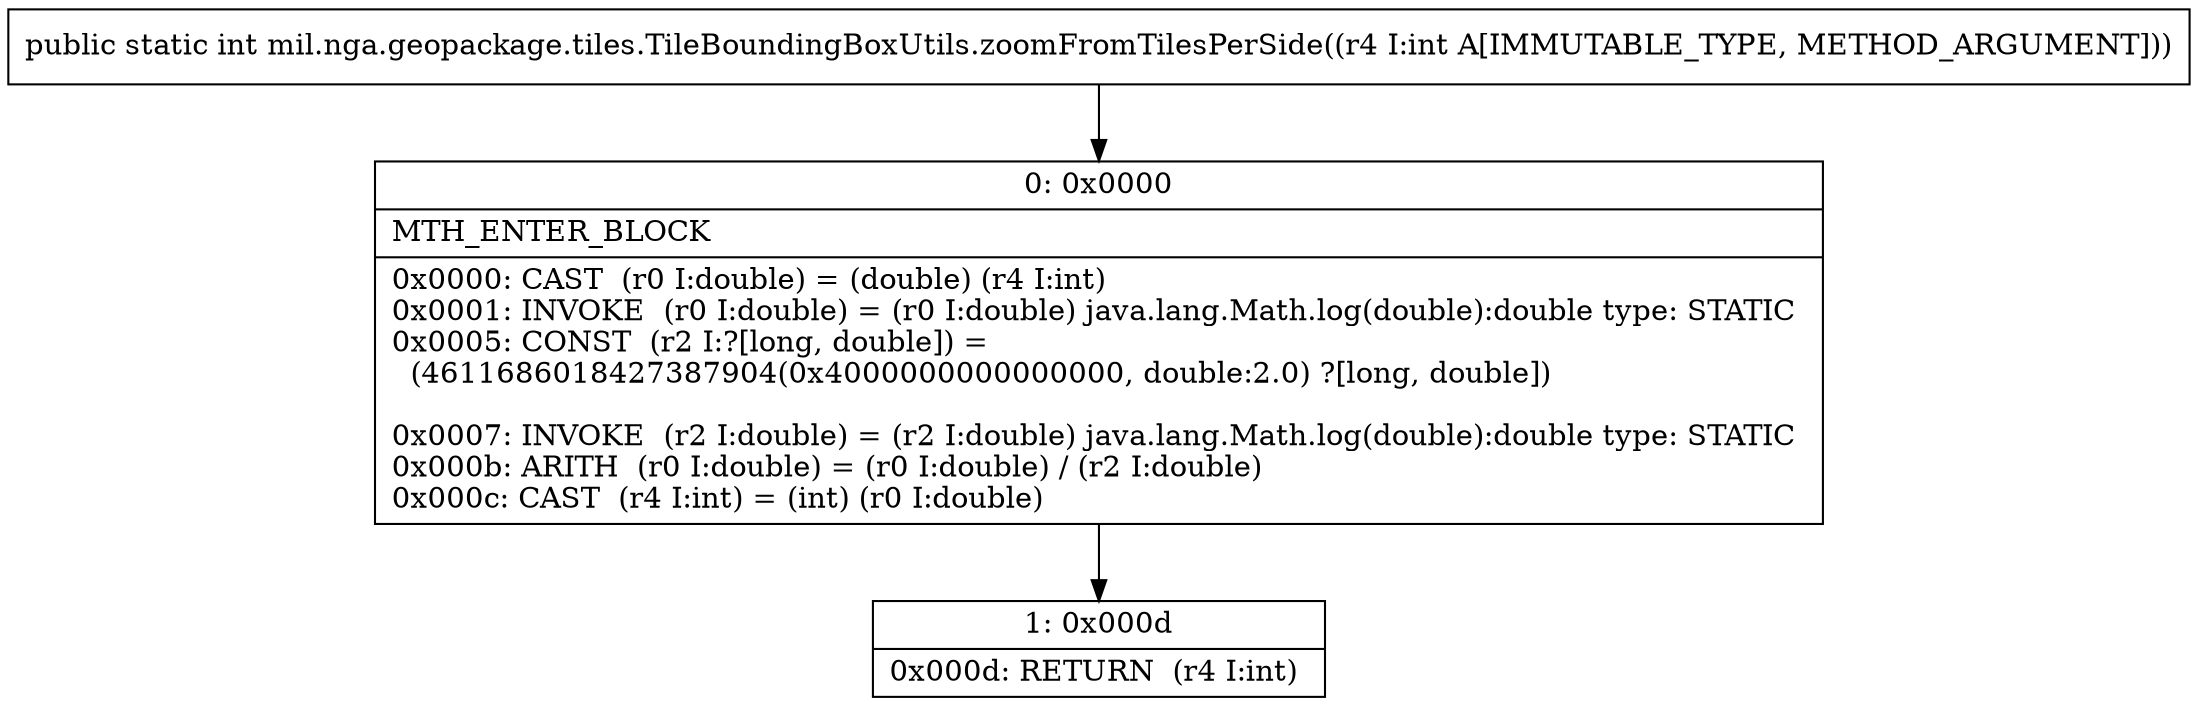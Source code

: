 digraph "CFG formil.nga.geopackage.tiles.TileBoundingBoxUtils.zoomFromTilesPerSide(I)I" {
Node_0 [shape=record,label="{0\:\ 0x0000|MTH_ENTER_BLOCK\l|0x0000: CAST  (r0 I:double) = (double) (r4 I:int) \l0x0001: INVOKE  (r0 I:double) = (r0 I:double) java.lang.Math.log(double):double type: STATIC \l0x0005: CONST  (r2 I:?[long, double]) = \l  (4611686018427387904(0x4000000000000000, double:2.0) ?[long, double])\l \l0x0007: INVOKE  (r2 I:double) = (r2 I:double) java.lang.Math.log(double):double type: STATIC \l0x000b: ARITH  (r0 I:double) = (r0 I:double) \/ (r2 I:double) \l0x000c: CAST  (r4 I:int) = (int) (r0 I:double) \l}"];
Node_1 [shape=record,label="{1\:\ 0x000d|0x000d: RETURN  (r4 I:int) \l}"];
MethodNode[shape=record,label="{public static int mil.nga.geopackage.tiles.TileBoundingBoxUtils.zoomFromTilesPerSide((r4 I:int A[IMMUTABLE_TYPE, METHOD_ARGUMENT])) }"];
MethodNode -> Node_0;
Node_0 -> Node_1;
}


